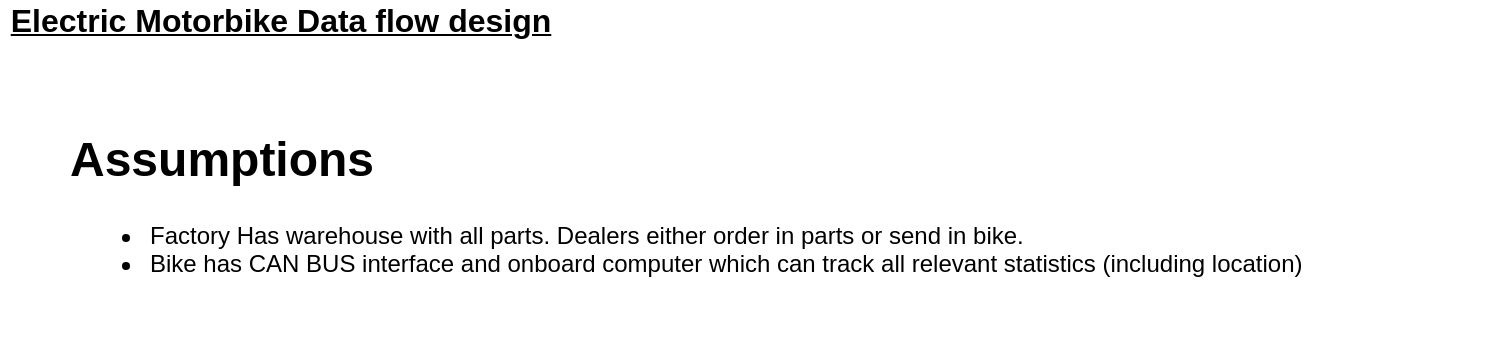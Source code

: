 <mxfile version="13.8.8" type="github" pages="3">
  <diagram id="dmX9B6sVz-fL4z1EFivn" name="Overview">
    <mxGraphModel dx="1422" dy="767" grid="1" gridSize="10" guides="1" tooltips="1" connect="1" arrows="1" fold="1" page="1" pageScale="1" pageWidth="850" pageHeight="1100" math="0" shadow="0">
      <root>
        <mxCell id="d-0ryNoq4XntB6IHzyKQ-0" />
        <mxCell id="d-0ryNoq4XntB6IHzyKQ-1" parent="d-0ryNoq4XntB6IHzyKQ-0" />
        <mxCell id="-odkcJFWTVdj9C6D5_yw-0" value="&lt;u&gt;&lt;font style=&quot;font-size: 16px&quot;&gt;&lt;b&gt;&lt;font style=&quot;font-size: 16px&quot;&gt;Electric Motorbike Data flow design&lt;/font&gt;&lt;/b&gt;&lt;/font&gt;&lt;/u&gt;" style="text;html=1;align=center;verticalAlign=middle;resizable=0;points=[];autosize=1;" vertex="1" parent="d-0ryNoq4XntB6IHzyKQ-1">
          <mxGeometry x="10" y="20" width="280" height="20" as="geometry" />
        </mxCell>
        <mxCell id="-odkcJFWTVdj9C6D5_yw-1" value="&lt;h1&gt;Assumptions&lt;/h1&gt;&lt;ul&gt;&lt;li&gt;Factory Has warehouse with all parts. Dealers either order in parts or send in bike.&lt;/li&gt;&lt;li&gt;Bike has CAN BUS interface and onboard computer which can track all relevant statistics (including location)&lt;br&gt;&lt;/li&gt;&lt;/ul&gt;" style="text;html=1;strokeColor=none;fillColor=none;spacing=5;spacingTop=-20;whiteSpace=wrap;overflow=hidden;rounded=0;" vertex="1" parent="d-0ryNoq4XntB6IHzyKQ-1">
          <mxGeometry x="40" y="80" width="720" height="120" as="geometry" />
        </mxCell>
      </root>
    </mxGraphModel>
  </diagram>
  <diagram id="R2lEEEUBdFMjLlhIrx00" name="Data Flows">
    <mxGraphModel dx="1422" dy="767" grid="1" gridSize="10" guides="1" tooltips="1" connect="1" arrows="1" fold="1" page="1" pageScale="1" pageWidth="850" pageHeight="1100" math="0" shadow="0" extFonts="Permanent Marker^https://fonts.googleapis.com/css?family=Permanent+Marker">
      <root>
        <mxCell id="0" />
        <mxCell id="1" parent="0" />
        <mxCell id="i3oIKMcPbhqeic2sQeAc-1" value="&lt;u&gt;&lt;font style=&quot;font-size: 16px&quot;&gt;&lt;b&gt;&lt;font style=&quot;font-size: 16px&quot;&gt;Electric Motorbike Data flow design&lt;/font&gt;&lt;/b&gt;&lt;/font&gt;&lt;/u&gt;" style="text;html=1;strokeColor=none;fillColor=none;align=center;verticalAlign=middle;whiteSpace=wrap;rounded=0;" vertex="1" parent="1">
          <mxGeometry x="40" width="280" height="40" as="geometry" />
        </mxCell>
        <mxCell id="i3oIKMcPbhqeic2sQeAc-8" style="edgeStyle=orthogonalEdgeStyle;rounded=0;orthogonalLoop=1;jettySize=auto;html=1;exitX=1;exitY=0.5;exitDx=0;exitDy=0;entryX=0;entryY=0.5;entryDx=0;entryDy=0;" edge="1" parent="1" source="i3oIKMcPbhqeic2sQeAc-4" target="i3oIKMcPbhqeic2sQeAc-5">
          <mxGeometry relative="1" as="geometry" />
        </mxCell>
        <mxCell id="i3oIKMcPbhqeic2sQeAc-4" value="BOM + Bike serial" style="rounded=1;whiteSpace=wrap;html=1;" vertex="1" parent="1">
          <mxGeometry x="40" y="90" width="120" height="60" as="geometry" />
        </mxCell>
        <mxCell id="i3oIKMcPbhqeic2sQeAc-5" value="Backend" style="rounded=1;whiteSpace=wrap;html=1;" vertex="1" parent="1">
          <mxGeometry x="280" y="80" width="160" height="80" as="geometry" />
        </mxCell>
        <mxCell id="i3oIKMcPbhqeic2sQeAc-12" style="edgeStyle=orthogonalEdgeStyle;rounded=0;orthogonalLoop=1;jettySize=auto;html=1;exitX=1;exitY=0.5;exitDx=0;exitDy=0;entryX=0;entryY=0.5;entryDx=0;entryDy=0;" edge="1" parent="1" source="i3oIKMcPbhqeic2sQeAc-9" target="i3oIKMcPbhqeic2sQeAc-10">
          <mxGeometry relative="1" as="geometry" />
        </mxCell>
        <mxCell id="i3oIKMcPbhqeic2sQeAc-9" value="Bike Data" style="rounded=1;whiteSpace=wrap;html=1;" vertex="1" parent="1">
          <mxGeometry x="40" y="200" width="120" height="60" as="geometry" />
        </mxCell>
        <mxCell id="i3oIKMcPbhqeic2sQeAc-13" style="edgeStyle=orthogonalEdgeStyle;rounded=0;orthogonalLoop=1;jettySize=auto;html=1;exitX=1;exitY=0.5;exitDx=0;exitDy=0;entryX=0;entryY=0.5;entryDx=0;entryDy=0;dashed=1;" edge="1" parent="1" source="i3oIKMcPbhqeic2sQeAc-10" target="i3oIKMcPbhqeic2sQeAc-11">
          <mxGeometry relative="1" as="geometry" />
        </mxCell>
        <mxCell id="i3oIKMcPbhqeic2sQeAc-10" value="User Phone:&lt;br&gt;Can stop data flow" style="rounded=1;whiteSpace=wrap;html=1;" vertex="1" parent="1">
          <mxGeometry x="280" y="200" width="120" height="60" as="geometry" />
        </mxCell>
        <mxCell id="i3oIKMcPbhqeic2sQeAc-11" value="Backend" style="rounded=1;whiteSpace=wrap;html=1;" vertex="1" parent="1">
          <mxGeometry x="520" y="200" width="120" height="60" as="geometry" />
        </mxCell>
        <mxCell id="i3oIKMcPbhqeic2sQeAc-18" style="edgeStyle=orthogonalEdgeStyle;rounded=0;orthogonalLoop=1;jettySize=auto;html=1;exitX=1;exitY=0.5;exitDx=0;exitDy=0;entryX=0;entryY=0.5;entryDx=0;entryDy=0;" edge="1" parent="1" source="i3oIKMcPbhqeic2sQeAc-14" target="i3oIKMcPbhqeic2sQeAc-15">
          <mxGeometry relative="1" as="geometry" />
        </mxCell>
        <mxCell id="i3oIKMcPbhqeic2sQeAc-14" value="Backend" style="rounded=1;whiteSpace=wrap;html=1;" vertex="1" parent="1">
          <mxGeometry x="40" y="320" width="120" height="60" as="geometry" />
        </mxCell>
        <mxCell id="i3oIKMcPbhqeic2sQeAc-15" value="Dealer Interface" style="rounded=1;whiteSpace=wrap;html=1;" vertex="1" parent="1">
          <mxGeometry x="280" y="320" width="120" height="60" as="geometry" />
        </mxCell>
        <mxCell id="i3oIKMcPbhqeic2sQeAc-16" value="User Phone" style="rounded=1;whiteSpace=wrap;html=1;" vertex="1" parent="1">
          <mxGeometry x="280" y="440" width="120" height="60" as="geometry" />
        </mxCell>
        <mxCell id="i3oIKMcPbhqeic2sQeAc-19" style="edgeStyle=orthogonalEdgeStyle;rounded=0;orthogonalLoop=1;jettySize=auto;html=1;exitX=1;exitY=0.5;exitDx=0;exitDy=0;entryX=0;entryY=0.5;entryDx=0;entryDy=0;" edge="1" parent="1" source="i3oIKMcPbhqeic2sQeAc-17" target="i3oIKMcPbhqeic2sQeAc-16">
          <mxGeometry relative="1" as="geometry" />
        </mxCell>
        <mxCell id="i3oIKMcPbhqeic2sQeAc-17" value="Backend" style="rounded=1;whiteSpace=wrap;html=1;" vertex="1" parent="1">
          <mxGeometry x="40" y="440" width="120" height="60" as="geometry" />
        </mxCell>
        <mxCell id="wNioVfYiJNHRahVCBNnk-1" value="&lt;h1&gt;Bike to Phone&lt;br&gt;&lt;/h1&gt;&lt;ul&gt;&lt;li&gt;Bike on board computer gathers data and can be asked for this data through CAN BUS&lt;/li&gt;&lt;li&gt;Interface Chip can use the following technologies:&lt;/li&gt;&lt;ul&gt;&lt;li&gt;NFC (i like this one) Include charging&lt;br&gt;&lt;/li&gt;&lt;li&gt;Wifi -&amp;gt; this can be home wifi but must be configured on App.&lt;/li&gt;&lt;li&gt;Wired -&amp;gt; USB3.1 this is really there for inital configuration and a non-wifi backup.&lt;/li&gt;&lt;ul&gt;&lt;li&gt;Can be extended for manufacturers no in my scope &lt;br&gt;&lt;/li&gt;&lt;/ul&gt;&lt;/ul&gt;&lt;li&gt;Phone polls interface chip for data using REST JSON calls or whatever the NFC equivalent is&lt;br&gt;&lt;/li&gt;&lt;/ul&gt;" style="text;html=1;strokeColor=none;fillColor=none;spacing=5;spacingTop=-20;whiteSpace=wrap;overflow=hidden;rounded=0;" vertex="1" parent="1">
          <mxGeometry x="40" y="560" width="680" height="160" as="geometry" />
        </mxCell>
        <mxCell id="wNioVfYiJNHRahVCBNnk-2" value="&lt;h1&gt;Phone to Backend&lt;br&gt;&lt;/h1&gt;&lt;ul&gt;&lt;li&gt;Phone app manages privacy and what can get sent&lt;/li&gt;&lt;li&gt;Data is pushed to backend using REST JSON calls&lt;br&gt;&lt;/li&gt;&lt;/ul&gt;" style="text;html=1;strokeColor=none;fillColor=none;spacing=5;spacingTop=-20;whiteSpace=wrap;overflow=hidden;rounded=0;" vertex="1" parent="1">
          <mxGeometry x="40" y="740" width="720" height="100" as="geometry" />
        </mxCell>
        <mxCell id="wNioVfYiJNHRahVCBNnk-4" value="&lt;h1&gt;BOM to backend&lt;br&gt;&lt;/h1&gt;&lt;ul&gt;&lt;li&gt;When a bike is sold by the dealer, they will upload the BOM file, bike serial as well as the owners details to the Web frontend&lt;br&gt;&lt;/li&gt;&lt;li&gt;BOM is processed by backend as stored in a DB&lt;br&gt;&lt;/li&gt;&lt;/ul&gt;" style="text;html=1;strokeColor=none;fillColor=none;spacing=5;spacingTop=-20;whiteSpace=wrap;overflow=hidden;rounded=0;" vertex="1" parent="1">
          <mxGeometry x="40" y="880" width="720" height="100" as="geometry" />
        </mxCell>
        <mxCell id="wNioVfYiJNHRahVCBNnk-5" value="&lt;h1&gt;Backend to dealer&lt;br&gt;&lt;/h1&gt;&lt;ul&gt;&lt;li&gt;Dealers can log into web interface and request details about a bike (not location data) &lt;br&gt;&lt;/li&gt;&lt;ul&gt;&lt;li&gt;This can be service history, contact info for owner etc.&lt;br&gt;&lt;/li&gt;&lt;/ul&gt;&lt;/ul&gt;" style="text;html=1;strokeColor=none;fillColor=none;spacing=5;spacingTop=-20;whiteSpace=wrap;overflow=hidden;rounded=0;" vertex="1" parent="1">
          <mxGeometry x="40" y="1000" width="720" height="100" as="geometry" />
        </mxCell>
        <mxCell id="wNioVfYiJNHRahVCBNnk-6" value="&lt;h1&gt;Backend to App&lt;br&gt;&lt;/h1&gt;&lt;ul&gt;&lt;li&gt;Dealers can request owner bring in bikes/notify for collection&lt;/li&gt;&lt;li&gt;THis info can push to user app&lt;/li&gt;&lt;li&gt;App can also pull bike history/locationdata/service etc.&lt;br&gt;&lt;/li&gt;&lt;/ul&gt;" style="text;html=1;strokeColor=none;fillColor=none;spacing=5;spacingTop=-20;whiteSpace=wrap;overflow=hidden;rounded=0;" vertex="1" parent="1">
          <mxGeometry x="40" y="1120" width="720" height="120" as="geometry" />
        </mxCell>
      </root>
    </mxGraphModel>
  </diagram>
  <diagram id="UGS2RZQgrHsv7my8n43g" name="Page-3">
    <mxGraphModel dx="1422" dy="767" grid="1" gridSize="10" guides="1" tooltips="1" connect="1" arrows="1" fold="1" page="1" pageScale="1" pageWidth="850" pageHeight="1100" math="0" shadow="0">
      <root>
        <mxCell id="b6jP5XJFVmoaYZni4EFw-0" />
        <mxCell id="b6jP5XJFVmoaYZni4EFw-1" parent="b6jP5XJFVmoaYZni4EFw-0" />
        <mxCell id="8mkuHxTDXgX2zjkzyQGW-0" value="&lt;h1&gt;The Backend&lt;br&gt;&lt;/h1&gt;&lt;p&gt;Django Backend using some SQL DB (postgresql?) &lt;br&gt;&lt;/p&gt;&lt;div&gt;&lt;br&gt;&lt;/div&gt;&lt;div&gt;Backend will manage user logins (different user levels)&lt;/div&gt;&lt;div&gt;&lt;ul&gt;&lt;li&gt;Management (can get overall info about all bikes to detect trends etc)&lt;/li&gt;&lt;li&gt;Dealer (can get info about any bike from serial or user) limits to users private info such as location&lt;/li&gt;&lt;li&gt;User (can get all info about their bike)&lt;/li&gt;&lt;/ul&gt;&lt;div&gt;&lt;br&gt;&lt;/div&gt;&lt;div&gt;Use cases:&lt;/div&gt;&lt;div&gt;&lt;ul&gt;&lt;li&gt;Dealer sells bike&lt;/li&gt;&lt;ul&gt;&lt;li&gt;Upload BOM file, with serial number and all user info)&lt;/li&gt;&lt;li&gt;BOM is processed and stored in db with other data&lt;/li&gt;&lt;/ul&gt;&lt;li&gt;Bike Service&lt;/li&gt;&lt;ul&gt;&lt;li&gt;Dealer uploads updated BOM file which is processed and history is stored in DB&lt;/li&gt;&lt;/ul&gt;&lt;li&gt;User requests info:&lt;/li&gt;&lt;ul&gt;&lt;li&gt;User pulls all/some data about their bike(s)&lt;/li&gt;&lt;/ul&gt;&lt;li&gt;App requests info&lt;/li&gt;&lt;ul&gt;&lt;li&gt;REST call to backend returns app data&lt;/li&gt;&lt;/ul&gt;&lt;li&gt;Dealers contacts customer app&lt;/li&gt;&lt;ul&gt;&lt;li&gt;Push data to backend &lt;br&gt;&lt;/li&gt;&lt;li&gt;Rest call to the APP&lt;br&gt;&lt;/li&gt;&lt;/ul&gt;&lt;li&gt;&lt;br&gt;&lt;/li&gt;&lt;li&gt;&lt;br&gt;&lt;ul&gt;&lt;li&gt;&lt;br&gt;&lt;/li&gt;&lt;/ul&gt;&lt;br&gt;&lt;br&gt;&lt;br&gt;&lt;/li&gt;&lt;/ul&gt;&lt;/div&gt;&lt;/div&gt;" style="text;html=1;strokeColor=none;fillColor=none;spacing=5;spacingTop=-20;whiteSpace=wrap;overflow=hidden;rounded=0;" vertex="1" parent="b6jP5XJFVmoaYZni4EFw-1">
          <mxGeometry x="40" y="40" width="720" height="440" as="geometry" />
        </mxCell>
      </root>
    </mxGraphModel>
  </diagram>
</mxfile>
